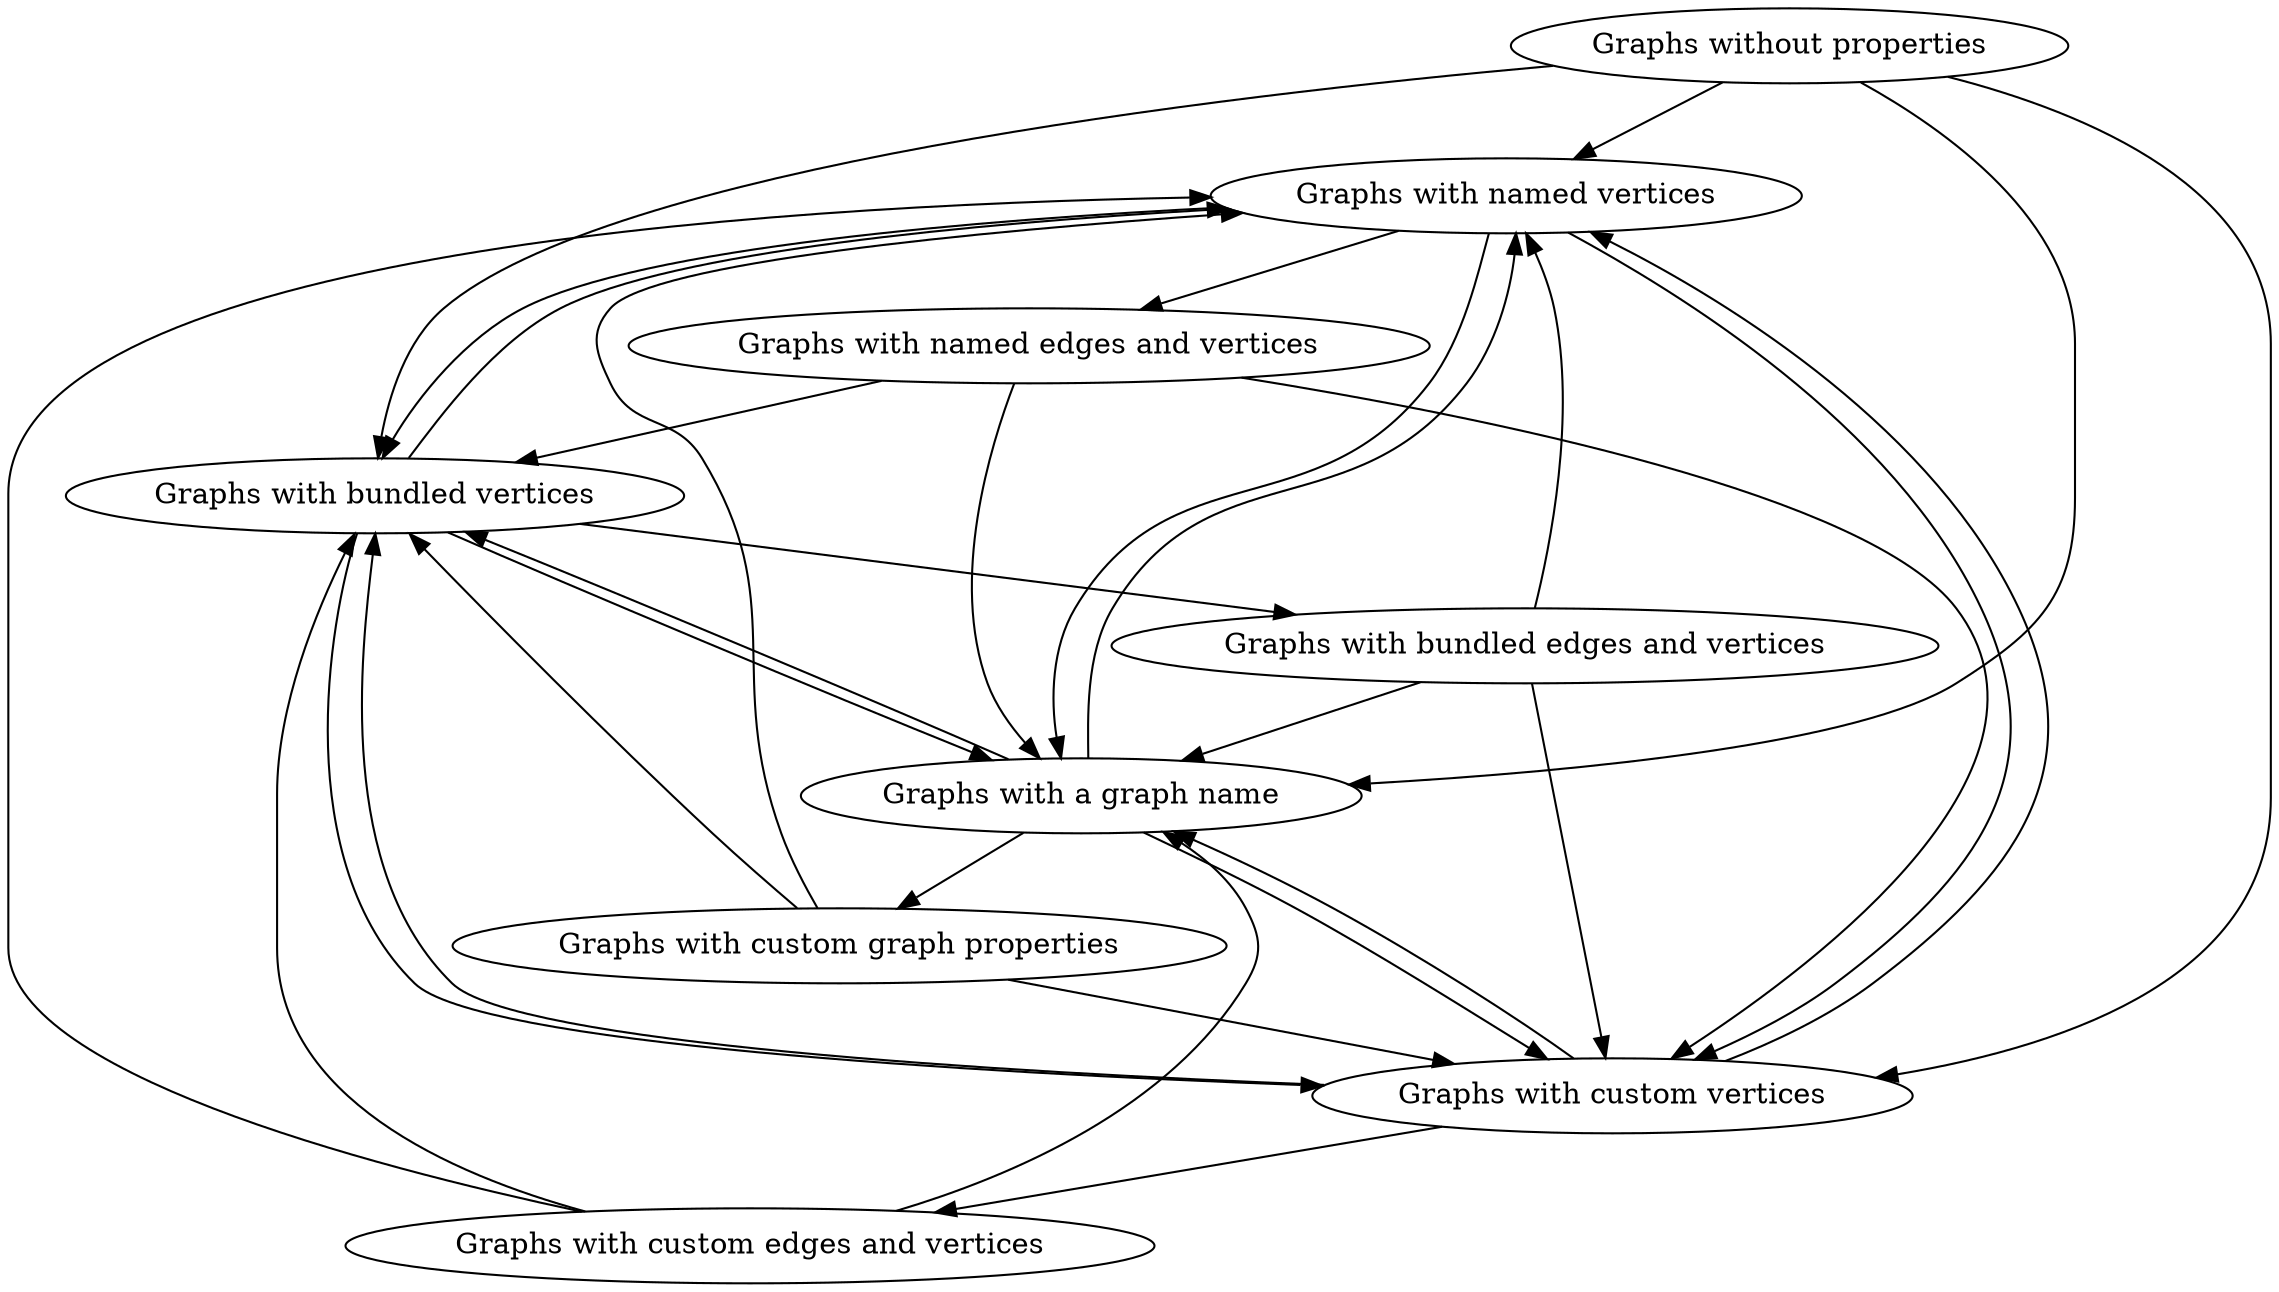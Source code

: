 digraph G {
0[label="Graphs without properties"];
1[label="Graphs with named vertices"];
2[label="Graphs with named edges and vertices"];
3[label="Graphs with bundled vertices"];
4[label="Graphs with bundled edges and vertices"];
5[label="Graphs with custom vertices"];
6[label="Graphs with custom edges and vertices"];
7[label="Graphs with a graph name"];
8[label="Graphs with custom graph properties"];
0->1 ;
0->3 ;
0->5 ;
0->7 ;
1->2 ;
1->3 ;
1->5 ;
1->7 ;
2->3 ;
2->5 ;
2->7 ;
3->1 ;
3->4 ;
3->5 ;
3->7 ;
4->1 ;
4->5 ;
4->7 ;
5->1 ;
5->3 ;
5->6 ;
5->7 ;
6->1 ;
6->3 ;
6->7 ;
7->1 ;
7->3 ;
7->5 ;
7->8 ;
8->1 ;
8->3 ;
8->5 ;
}
